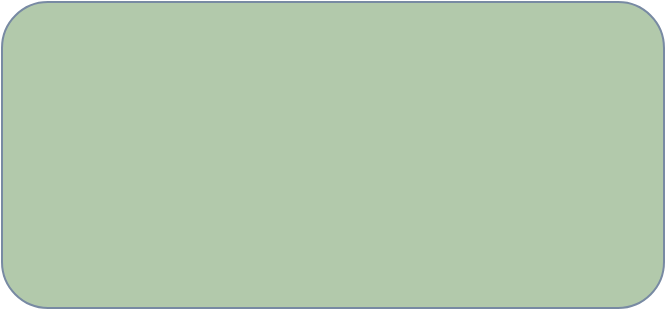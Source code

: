 <mxfile>
    <diagram id="g_iMHjDWmosd3cNO8kja" name="Page-1">
        <mxGraphModel dx="1374" dy="860" grid="0" gridSize="10" guides="1" tooltips="1" connect="1" arrows="1" fold="1" page="1" pageScale="1" pageWidth="12000" pageHeight="12000" math="0" shadow="0">
            <root>
                <mxCell id="0"/>
                <mxCell id="1" parent="0"/>
                <mxCell id="5" value="" style="whiteSpace=wrap;html=1;fontColor=#46495D;strokeColor=#788AA3;fillColor=#B2C9AB;rounded=1;" vertex="1" parent="1">
                    <mxGeometry x="156" y="225" width="331" height="153" as="geometry"/>
                </mxCell>
            </root>
        </mxGraphModel>
    </diagram>
</mxfile>